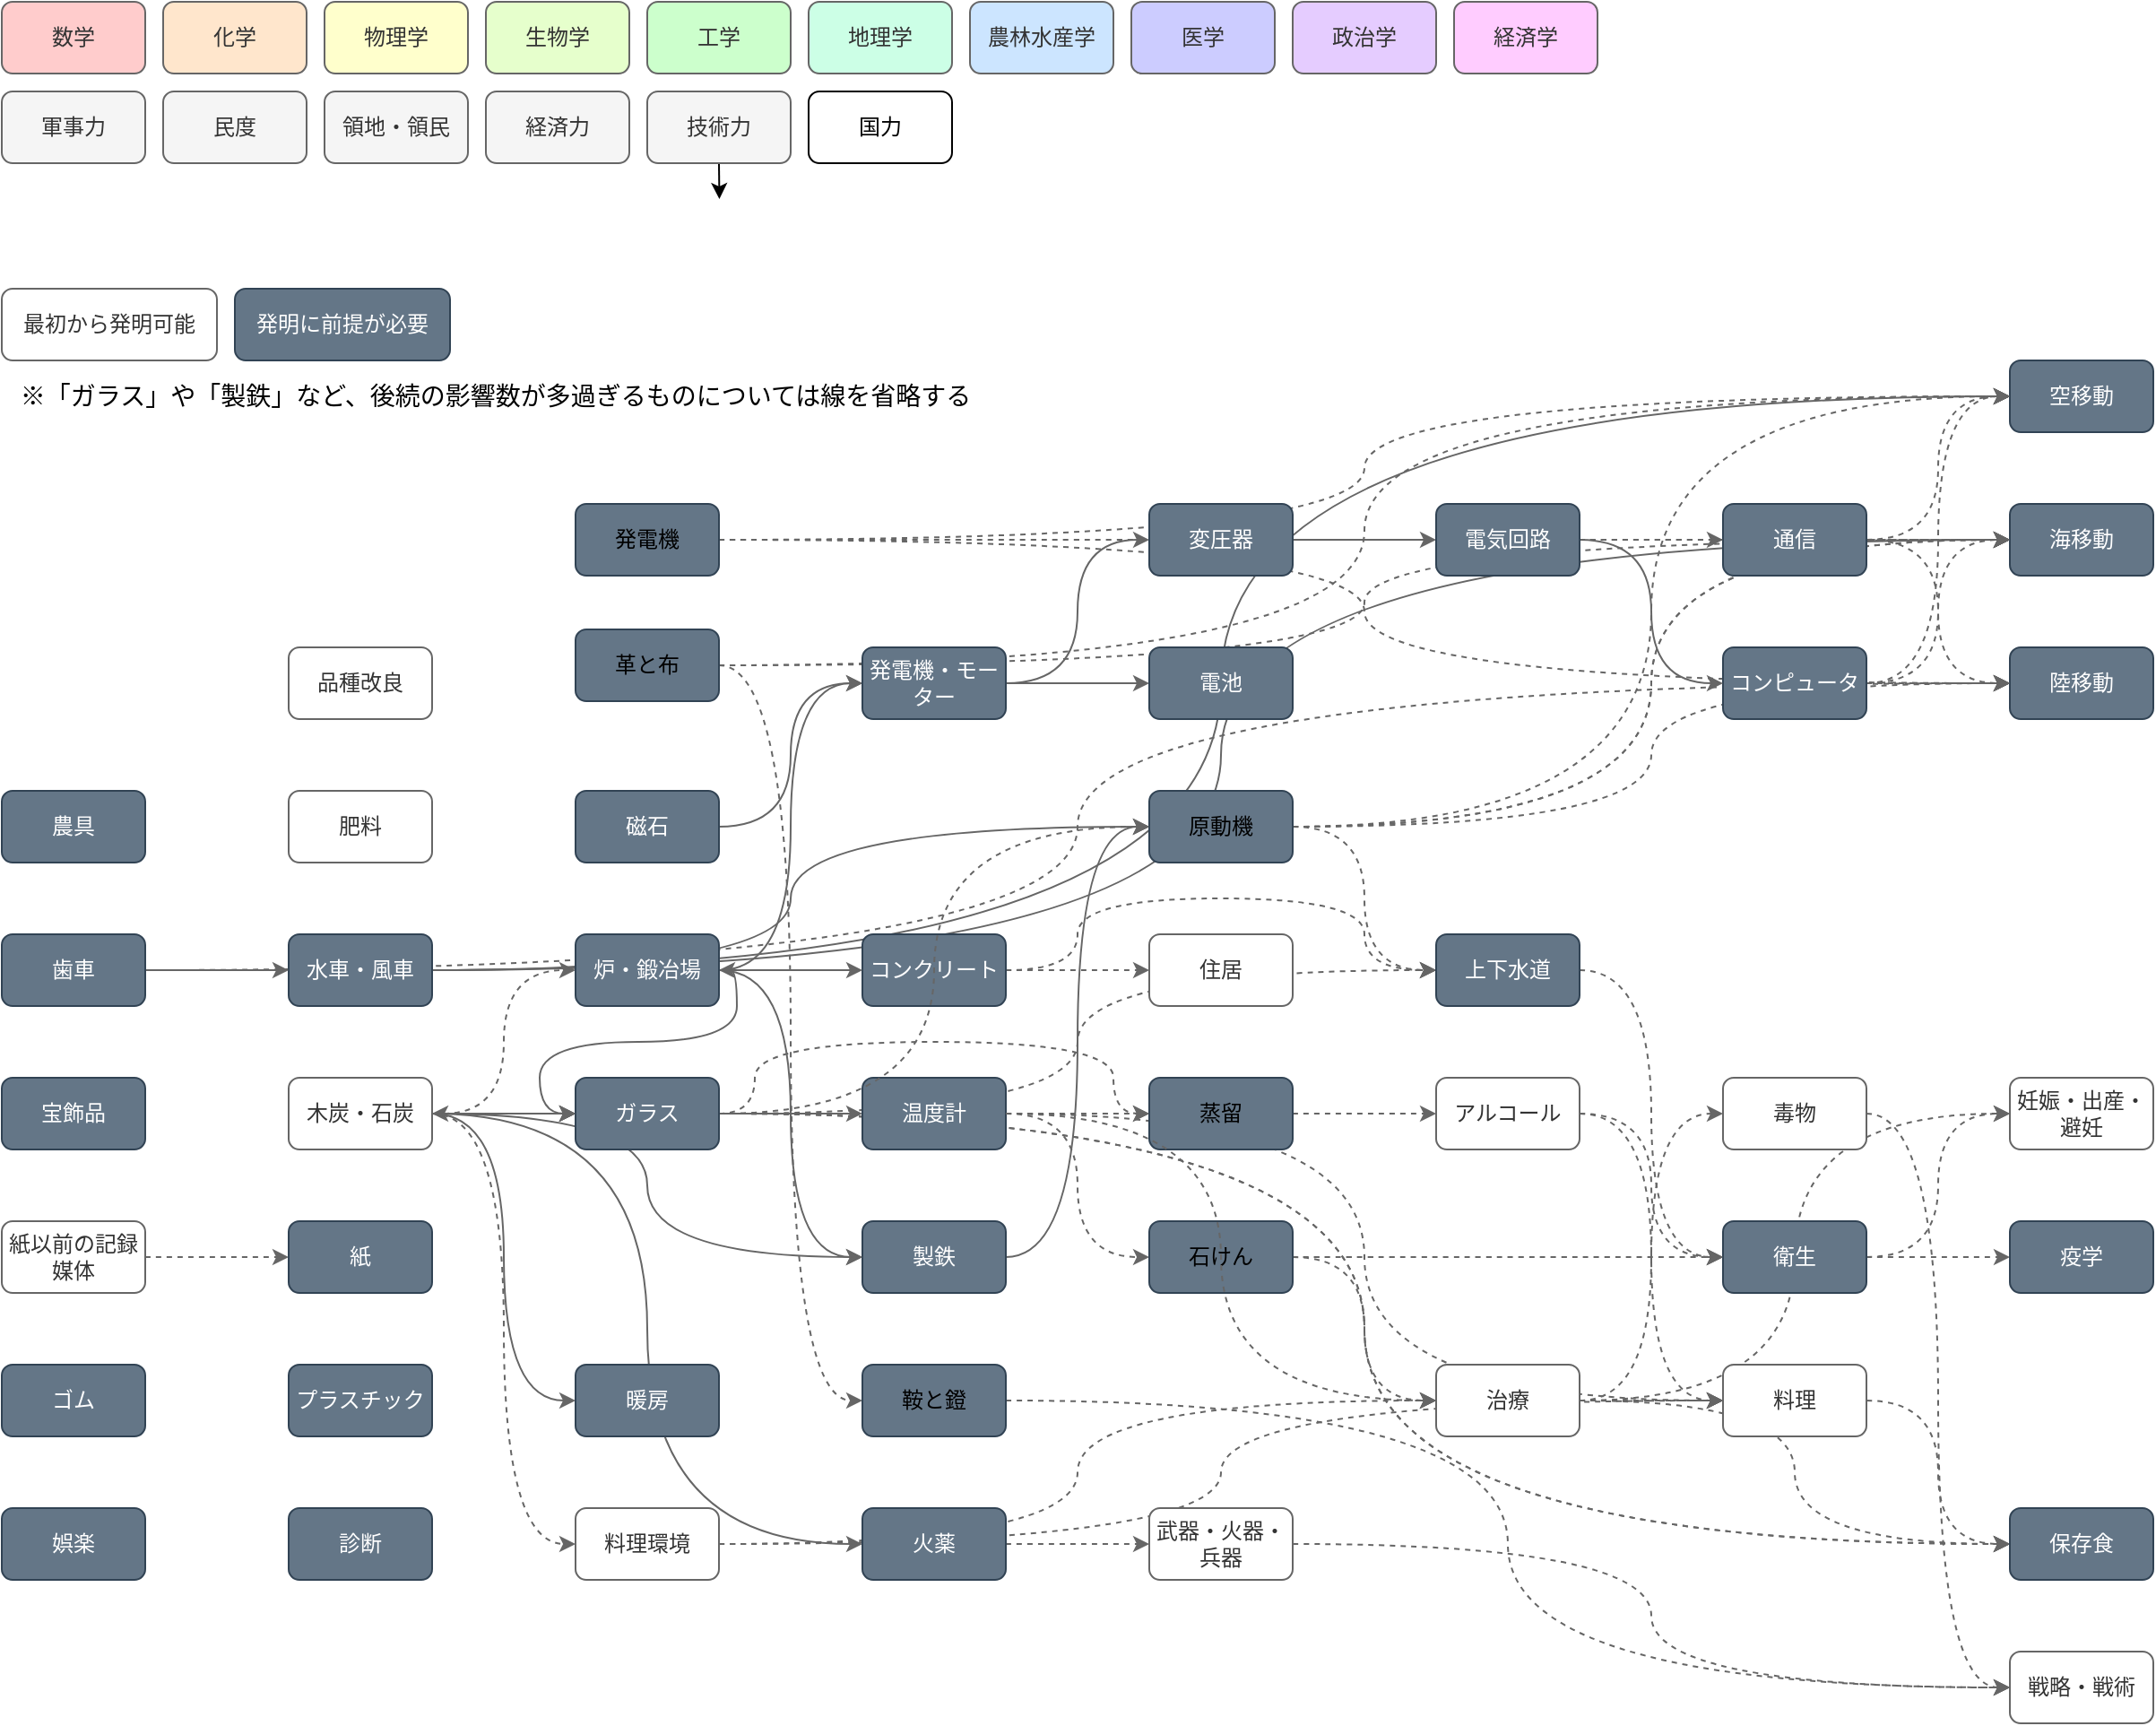 <mxfile version="13.6.5">
    <diagram id="Hml3C1bSp_uLjsfV2yY4" name="発明フロー図">
        <mxGraphModel dx="1768" dy="1219" grid="1" gridSize="10" guides="1" tooltips="1" connect="1" arrows="1" fold="1" page="0" pageScale="1" pageWidth="827" pageHeight="1169" background="#ffffff" math="0" shadow="0">
            <root>
                <mxCell id="HTTCc7BETmfh2jHcDv9F-0"/>
                <mxCell id="HTTCc7BETmfh2jHcDv9F-1" parent="HTTCc7BETmfh2jHcDv9F-0"/>
                <mxCell id="nROYmovbe9bJ1VE86xbU-2" style="edgeStyle=orthogonalEdgeStyle;curved=1;orthogonalLoop=1;jettySize=auto;html=1;entryX=0;entryY=0.5;entryDx=0;entryDy=0;dashed=1;strokeColor=#666666;" parent="HTTCc7BETmfh2jHcDv9F-1" source="orQiS28H_-HDRUKgwxow-0" target="nROYmovbe9bJ1VE86xbU-0" edge="1">
                    <mxGeometry relative="1" as="geometry"/>
                </mxCell>
                <mxCell id="15vgdKJO_0gSsuf9lGo--10" style="edgeStyle=orthogonalEdgeStyle;curved=1;orthogonalLoop=1;jettySize=auto;html=1;entryX=0;entryY=0.5;entryDx=0;entryDy=0;dashed=1;strokeColor=#666666;" parent="HTTCc7BETmfh2jHcDv9F-1" source="IHxV3SC73tPRu1RLsCbI-1" target="-kC5ediKRFF-yKJu43k6-0" edge="1">
                    <mxGeometry relative="1" as="geometry"/>
                </mxCell>
                <mxCell id="jsnWgvFJp7m_y5k1BQA0-3" style="edgeStyle=orthogonalEdgeStyle;curved=1;orthogonalLoop=1;jettySize=auto;html=1;entryX=0;entryY=0.5;entryDx=0;entryDy=0;dashed=1;strokeColor=#666666;" parent="HTTCc7BETmfh2jHcDv9F-1" source="Sn5-mBdgM8zfP3UNiHoN-0" target="Dbr0C-WJxfYOp78xR_JG-0" edge="1">
                    <mxGeometry relative="1" as="geometry"/>
                </mxCell>
                <mxCell id="XReN1oJN_4p1rs_f8T-Q-1" style="edgeStyle=orthogonalEdgeStyle;curved=1;orthogonalLoop=1;jettySize=auto;html=1;entryX=0;entryY=0.5;entryDx=0;entryDy=0;dashed=1;strokeColor=#666666;" parent="HTTCc7BETmfh2jHcDv9F-1" source="orQiS28H_-HDRUKgwxow-0" target="-kC5ediKRFF-yKJu43k6-0" edge="1">
                    <mxGeometry relative="1" as="geometry"/>
                </mxCell>
                <mxCell id="dR6pimykpSB_m4Jos8N7-8" style="edgeStyle=orthogonalEdgeStyle;curved=1;orthogonalLoop=1;jettySize=auto;html=1;entryX=0;entryY=0.5;entryDx=0;entryDy=0;dashed=1;strokeColor=#666666;" parent="HTTCc7BETmfh2jHcDv9F-1" source="dR6pimykpSB_m4Jos8N7-3" target="dR6pimykpSB_m4Jos8N7-0" edge="1">
                    <mxGeometry relative="1" as="geometry"/>
                </mxCell>
                <mxCell id="l7sgxVDM9o03ufIY0ZK5-0" style="edgeStyle=orthogonalEdgeStyle;curved=1;orthogonalLoop=1;jettySize=auto;html=1;entryX=0;entryY=0.5;entryDx=0;entryDy=0;dashed=1;strokeColor=#666666;" parent="HTTCc7BETmfh2jHcDv9F-1" source="5Iz_TNSjgTqwmQJaPwpB-0" target="bYkYj78u_uzgEQN_Zffz-0" edge="1">
                    <mxGeometry relative="1" as="geometry"/>
                </mxCell>
                <mxCell id="bYkYj78u_uzgEQN_Zffz-7" style="edgeStyle=orthogonalEdgeStyle;curved=1;orthogonalLoop=1;jettySize=auto;html=1;entryX=0;entryY=0.5;entryDx=0;entryDy=0;strokeColor=#666666;" parent="HTTCc7BETmfh2jHcDv9F-1" source="hAJBgUKt6QxF4TPebzFo-0" target="bYkYj78u_uzgEQN_Zffz-0" edge="1">
                    <mxGeometry relative="1" as="geometry"/>
                </mxCell>
                <mxCell id="bYkYj78u_uzgEQN_Zffz-6" style="edgeStyle=orthogonalEdgeStyle;curved=1;orthogonalLoop=1;jettySize=auto;html=1;entryX=0;entryY=0.5;entryDx=0;entryDy=0;strokeColor=#666666;" parent="HTTCc7BETmfh2jHcDv9F-1" source="hAJBgUKt6QxF4TPebzFo-0" target="bYkYj78u_uzgEQN_Zffz-1" edge="1">
                    <mxGeometry relative="1" as="geometry"/>
                </mxCell>
                <mxCell id="fruoxsKuYXPDBdhxqdVz-2" style="edgeStyle=orthogonalEdgeStyle;curved=1;orthogonalLoop=1;jettySize=auto;html=1;entryX=0;entryY=0.5;entryDx=0;entryDy=0;dashed=1;strokeColor=#666666;" parent="HTTCc7BETmfh2jHcDv9F-1" source="b9YuUcyHK26dxfavCTkQ-0" target="fruoxsKuYXPDBdhxqdVz-0" edge="1">
                    <mxGeometry relative="1" as="geometry"/>
                </mxCell>
                <mxCell id="llVmmh854Esks2OwhXFj-2" style="edgeStyle=orthogonalEdgeStyle;curved=1;orthogonalLoop=1;jettySize=auto;html=1;entryX=0;entryY=0.5;entryDx=0;entryDy=0;strokeColor=#666666;" parent="HTTCc7BETmfh2jHcDv9F-1" source="hAJBgUKt6QxF4TPebzFo-0" target="5Iz_TNSjgTqwmQJaPwpB-0" edge="1">
                    <mxGeometry relative="1" as="geometry"/>
                </mxCell>
                <mxCell id="xolmBpU9KjeL2AKnAgfE-1" style="edgeStyle=orthogonalEdgeStyle;orthogonalLoop=1;jettySize=auto;html=1;entryX=0;entryY=0.5;entryDx=0;entryDy=0;strokeColor=#666666;fontColor=#242424;fillColor=#f5f5f5;curved=1;" parent="HTTCc7BETmfh2jHcDv9F-1" source="lw9KRS8-v7y3yGMd158O-0" target="xolmBpU9KjeL2AKnAgfE-0" edge="1">
                    <mxGeometry relative="1" as="geometry"/>
                </mxCell>
                <mxCell id="Ap4JBLBqUgPetMG2dPM3-0" style="edgeStyle=orthogonalEdgeStyle;orthogonalLoop=1;jettySize=auto;html=1;entryX=0;entryY=0.5;entryDx=0;entryDy=0;strokeColor=#666666;fontColor=#242424;dashed=1;fillColor=#f5f5f5;curved=1;" parent="HTTCc7BETmfh2jHcDv9F-1" source="Sn5-mBdgM8zfP3UNiHoN-0" target="rmJzFQS66W-gUBMwuP_R-0" edge="1">
                    <mxGeometry relative="1" as="geometry"/>
                </mxCell>
                <mxCell id="j3p5eU2ef71zMQ0-AlCQ-0" style="edgeStyle=orthogonalEdgeStyle;orthogonalLoop=1;jettySize=auto;html=1;entryX=0;entryY=0.5;entryDx=0;entryDy=0;strokeColor=#666666;fontColor=#242424;fillColor=#f5f5f5;curved=1;exitX=1;exitY=0.5;exitDx=0;exitDy=0;" parent="HTTCc7BETmfh2jHcDv9F-1" source="lw9KRS8-v7y3yGMd158O-0" target="aUE0gkNqFB7O7c7i3Uo4-0" edge="1">
                    <mxGeometry relative="1" as="geometry"/>
                </mxCell>
                <mxCell id="XJsbUPrAj7jSnz_J5Ij9-0" style="edgeStyle=orthogonalEdgeStyle;orthogonalLoop=1;jettySize=auto;html=1;entryX=0;entryY=0.5;entryDx=0;entryDy=0;dashed=1;strokeColor=#666666;fontColor=#242424;fillColor=#f5f5f5;curved=1;" parent="HTTCc7BETmfh2jHcDv9F-1" source="Sn5-mBdgM8zfP3UNiHoN-0" target="rmJzFQS66W-gUBMwuP_R-0" edge="1">
                    <mxGeometry relative="1" as="geometry"/>
                </mxCell>
                <mxCell id="VSHb0vkexKgeXN2EWjZw-0" style="edgeStyle=orthogonalEdgeStyle;orthogonalLoop=1;jettySize=auto;html=1;entryX=0;entryY=0.5;entryDx=0;entryDy=0;dashed=1;strokeColor=#666666;fontColor=#242424;fillColor=#f5f5f5;curved=1;" parent="HTTCc7BETmfh2jHcDv9F-1" source="XwRDVTlCvedR3Zm1vumC-0" target="879Xo7zjeXGpvIYnT46Y-1" edge="1">
                    <mxGeometry relative="1" as="geometry"/>
                </mxCell>
                <mxCell id="wsDSR9SNvBHnoTCr_pwT-1" style="edgeStyle=orthogonalEdgeStyle;orthogonalLoop=1;jettySize=auto;html=1;entryX=0;entryY=0.5;entryDx=0;entryDy=0;dashed=1;strokeColor=#666666;fontColor=#242424;fillColor=#f5f5f5;curved=1;" parent="HTTCc7BETmfh2jHcDv9F-1" source="XwRDVTlCvedR3Zm1vumC-0" target="wsDSR9SNvBHnoTCr_pwT-0" edge="1">
                    <mxGeometry relative="1" as="geometry"/>
                </mxCell>
                <mxCell id="-kC5ediKRFF-yKJu43k6-1" style="edgeStyle=orthogonalEdgeStyle;orthogonalLoop=1;jettySize=auto;html=1;entryX=0;entryY=0.5;entryDx=0;entryDy=0;dashed=1;strokeColor=#666666;fontColor=#242424;fillColor=#f5f5f5;curved=1;" parent="HTTCc7BETmfh2jHcDv9F-1" source="XwRDVTlCvedR3Zm1vumC-0" target="-kC5ediKRFF-yKJu43k6-0" edge="1">
                    <mxGeometry relative="1" as="geometry"/>
                </mxCell>
                <mxCell id="rmJzFQS66W-gUBMwuP_R-2" style="edgeStyle=orthogonalEdgeStyle;orthogonalLoop=1;jettySize=auto;html=1;entryX=0;entryY=0.5;entryDx=0;entryDy=0;dashed=1;strokeColor=#666666;fontColor=#242424;fillColor=#f5f5f5;curved=1;" parent="HTTCc7BETmfh2jHcDv9F-1" source="orQiS28H_-HDRUKgwxow-0" target="rmJzFQS66W-gUBMwuP_R-0" edge="1">
                    <mxGeometry relative="1" as="geometry"/>
                </mxCell>
                <mxCell id="NjEWo05EWpm-bKINFmp_-1" style="edgeStyle=orthogonalEdgeStyle;orthogonalLoop=1;jettySize=auto;html=1;entryX=0;entryY=0.5;entryDx=0;entryDy=0;dashed=1;fontColor=#242424;fillColor=#f5f5f5;curved=1;strokeColor=#666666;" parent="HTTCc7BETmfh2jHcDv9F-1" source="879Xo7zjeXGpvIYnT46Y-1" target="NjEWo05EWpm-bKINFmp_-0" edge="1">
                    <mxGeometry relative="1" as="geometry"/>
                </mxCell>
                <mxCell id="879Xo7zjeXGpvIYnT46Y-1" value="蒸留" style="whiteSpace=wrap;html=1;shadow=0;strokeColor=#314354;glass=0;rounded=1;fillColor=#647687;" parent="HTTCc7BETmfh2jHcDv9F-1" vertex="1">
                    <mxGeometry x="-40" y="40" width="80" height="40" as="geometry"/>
                </mxCell>
                <mxCell id="Sn5-mBdgM8zfP3UNiHoN-1" style="edgeStyle=orthogonalEdgeStyle;orthogonalLoop=1;jettySize=auto;html=1;entryX=0;entryY=0.5;entryDx=0;entryDy=0;strokeColor=#666666;fontColor=#242424;fillColor=#f5f5f5;curved=1;" parent="HTTCc7BETmfh2jHcDv9F-1" source="Sn5-mBdgM8zfP3UNiHoN-0" target="XwRDVTlCvedR3Zm1vumC-0" edge="1">
                    <mxGeometry relative="1" as="geometry"/>
                </mxCell>
                <mxCell id="kmi2UZ3Utrd7_uI72IXJ-0" style="edgeStyle=orthogonalEdgeStyle;orthogonalLoop=1;jettySize=auto;html=1;entryX=0;entryY=0.5;entryDx=0;entryDy=0;strokeColor=#666666;fontColor=#242424;exitX=1;exitY=0.5;exitDx=0;exitDy=0;dashed=1;fillColor=#f5f5f5;curved=1;" parent="HTTCc7BETmfh2jHcDv9F-1" source="Sn5-mBdgM8zfP3UNiHoN-0" target="879Xo7zjeXGpvIYnT46Y-1" edge="1">
                    <mxGeometry relative="1" as="geometry">
                        <Array as="points">
                            <mxPoint x="-260" y="60"/>
                            <mxPoint x="-260" y="20"/>
                            <mxPoint x="-60" y="20"/>
                            <mxPoint x="-60" y="60"/>
                        </Array>
                    </mxGeometry>
                </mxCell>
                <mxCell id="_3wUcc4vJyXXqYRv7iyH-13" value="化学" style="whiteSpace=wrap;html=1;shadow=0;strokeColor=#666666;glass=0;fontColor=#333333;fillColor=#FFE6CC;rounded=1;" parent="HTTCc7BETmfh2jHcDv9F-1" vertex="1">
                    <mxGeometry x="-590" y="-560" width="80" height="40" as="geometry"/>
                </mxCell>
                <mxCell id="_3wUcc4vJyXXqYRv7iyH-14" value="物理学" style="whiteSpace=wrap;html=1;shadow=0;strokeColor=#666666;glass=0;fontColor=#333333;fillColor=#FFFFCC;rounded=1;" parent="HTTCc7BETmfh2jHcDv9F-1" vertex="1">
                    <mxGeometry x="-500" y="-560" width="80" height="40" as="geometry"/>
                </mxCell>
                <mxCell id="_3wUcc4vJyXXqYRv7iyH-15" value="生物学" style="whiteSpace=wrap;html=1;shadow=0;strokeColor=#666666;glass=0;fontColor=#333333;fillColor=#E6FFCC;rounded=1;" parent="HTTCc7BETmfh2jHcDv9F-1" vertex="1">
                    <mxGeometry x="-410" y="-560" width="80" height="40" as="geometry"/>
                </mxCell>
                <mxCell id="_3wUcc4vJyXXqYRv7iyH-16" value="工学" style="whiteSpace=wrap;html=1;shadow=0;strokeColor=#666666;glass=0;fontColor=#333333;fillColor=#CCFFCC;rounded=1;" parent="HTTCc7BETmfh2jHcDv9F-1" vertex="1">
                    <mxGeometry x="-320" y="-560" width="80" height="40" as="geometry"/>
                </mxCell>
                <mxCell id="_3wUcc4vJyXXqYRv7iyH-17" value="数学" style="whiteSpace=wrap;html=1;shadow=0;strokeColor=#666666;glass=0;fontColor=#333333;fillColor=#FFCCCC;rounded=1;" parent="HTTCc7BETmfh2jHcDv9F-1" vertex="1">
                    <mxGeometry x="-680" y="-560" width="80" height="40" as="geometry"/>
                </mxCell>
                <mxCell id="_3wUcc4vJyXXqYRv7iyH-18" value="地理学" style="whiteSpace=wrap;html=1;shadow=0;strokeColor=#666666;glass=0;fontColor=#333333;fillColor=#CCFFE6;rounded=1;" parent="HTTCc7BETmfh2jHcDv9F-1" vertex="1">
                    <mxGeometry x="-230" y="-560" width="80" height="40" as="geometry"/>
                </mxCell>
                <mxCell id="_3wUcc4vJyXXqYRv7iyH-19" value="軍事力" style="whiteSpace=wrap;html=1;shadow=0;strokeColor=#666666;glass=0;fontColor=#333333;fillColor=#f5f5f5;rounded=1;" parent="HTTCc7BETmfh2jHcDv9F-1" vertex="1">
                    <mxGeometry x="-680" y="-510" width="80" height="40" as="geometry"/>
                </mxCell>
                <mxCell id="_3wUcc4vJyXXqYRv7iyH-20" value="政治学" style="whiteSpace=wrap;html=1;shadow=0;strokeColor=#666666;glass=0;fontColor=#333333;fillColor=#E5CCFF;rounded=1;" parent="HTTCc7BETmfh2jHcDv9F-1" vertex="1">
                    <mxGeometry x="40" y="-560" width="80" height="40" as="geometry"/>
                </mxCell>
                <mxCell id="_3wUcc4vJyXXqYRv7iyH-21" value="経済学" style="whiteSpace=wrap;html=1;shadow=0;strokeColor=#666666;glass=0;fontColor=#333333;fillColor=#FFCCFF;rounded=1;" parent="HTTCc7BETmfh2jHcDv9F-1" vertex="1">
                    <mxGeometry x="130" y="-560" width="80" height="40" as="geometry"/>
                </mxCell>
                <mxCell id="_3wUcc4vJyXXqYRv7iyH-22" value="民度" style="whiteSpace=wrap;html=1;shadow=0;strokeColor=#666666;glass=0;fontColor=#333333;fillColor=#f5f5f5;rounded=1;" parent="HTTCc7BETmfh2jHcDv9F-1" vertex="1">
                    <mxGeometry x="-590" y="-510" width="80" height="40" as="geometry"/>
                </mxCell>
                <mxCell id="_3wUcc4vJyXXqYRv7iyH-23" value="農林水産学" style="whiteSpace=wrap;html=1;shadow=0;strokeColor=#666666;glass=0;fontColor=#333333;fillColor=#CCE5FF;rounded=1;" parent="HTTCc7BETmfh2jHcDv9F-1" vertex="1">
                    <mxGeometry x="-140" y="-560" width="80" height="40" as="geometry"/>
                </mxCell>
                <mxCell id="_3wUcc4vJyXXqYRv7iyH-24" value="医学" style="whiteSpace=wrap;html=1;shadow=0;strokeColor=#666666;glass=0;fontColor=#333333;fillColor=#CCCCFF;rounded=1;" parent="HTTCc7BETmfh2jHcDv9F-1" vertex="1">
                    <mxGeometry x="-50" y="-560" width="80" height="40" as="geometry"/>
                </mxCell>
                <mxCell id="15vgdKJO_0gSsuf9lGo--1" style="edgeStyle=orthogonalEdgeStyle;curved=1;orthogonalLoop=1;jettySize=auto;html=1;entryX=0;entryY=0.5;entryDx=0;entryDy=0;dashed=1;strokeColor=#666666;" parent="HTTCc7BETmfh2jHcDv9F-1" source="NjEWo05EWpm-bKINFmp_-0" target="rf0gForys7RXzxiNtbmf-0" edge="1">
                    <mxGeometry relative="1" as="geometry"/>
                </mxCell>
                <mxCell id="15vgdKJO_0gSsuf9lGo--3" style="edgeStyle=orthogonalEdgeStyle;curved=1;orthogonalLoop=1;jettySize=auto;html=1;entryX=0;entryY=0.5;entryDx=0;entryDy=0;dashed=1;strokeColor=#666666;" parent="HTTCc7BETmfh2jHcDv9F-1" source="NjEWo05EWpm-bKINFmp_-0" target="-kC5ediKRFF-yKJu43k6-0" edge="1">
                    <mxGeometry relative="1" as="geometry"/>
                </mxCell>
                <mxCell id="NjEWo05EWpm-bKINFmp_-0" value="アルコール" style="whiteSpace=wrap;html=1;shadow=0;strokeColor=#666666;glass=0;fontColor=#333333;rounded=1;fillColor=#FFFFFF;" parent="HTTCc7BETmfh2jHcDv9F-1" vertex="1">
                    <mxGeometry x="120" y="40" width="80" height="40" as="geometry"/>
                </mxCell>
                <mxCell id="rf0gForys7RXzxiNtbmf-1" style="edgeStyle=orthogonalEdgeStyle;orthogonalLoop=1;jettySize=auto;html=1;entryX=0;entryY=0.5;entryDx=0;entryDy=0;dashed=1;strokeColor=#666666;fontColor=#242424;fillColor=#f5f5f5;curved=1;" parent="HTTCc7BETmfh2jHcDv9F-1" source="wsDSR9SNvBHnoTCr_pwT-0" target="rf0gForys7RXzxiNtbmf-0" edge="1">
                    <mxGeometry relative="1" as="geometry"/>
                </mxCell>
                <mxCell id="15vgdKJO_0gSsuf9lGo--0" style="edgeStyle=orthogonalEdgeStyle;curved=1;orthogonalLoop=1;jettySize=auto;html=1;entryX=0;entryY=0.5;entryDx=0;entryDy=0;dashed=1;strokeColor=#666666;" parent="HTTCc7BETmfh2jHcDv9F-1" source="wsDSR9SNvBHnoTCr_pwT-0" target="orQiS28H_-HDRUKgwxow-0" edge="1">
                    <mxGeometry relative="1" as="geometry"/>
                </mxCell>
                <mxCell id="wsDSR9SNvBHnoTCr_pwT-0" value="石けん" style="whiteSpace=wrap;html=1;shadow=0;strokeColor=#314354;glass=0;rounded=1;fillColor=#647687;" parent="HTTCc7BETmfh2jHcDv9F-1" vertex="1">
                    <mxGeometry x="-40" y="120" width="80" height="40" as="geometry"/>
                </mxCell>
                <mxCell id="15vgdKJO_0gSsuf9lGo--4" style="edgeStyle=orthogonalEdgeStyle;curved=1;orthogonalLoop=1;jettySize=auto;html=1;entryX=0;entryY=0.5;entryDx=0;entryDy=0;dashed=1;strokeColor=#666666;" parent="HTTCc7BETmfh2jHcDv9F-1" source="-kC5ediKRFF-yKJu43k6-0" target="rmJzFQS66W-gUBMwuP_R-0" edge="1">
                    <mxGeometry relative="1" as="geometry"/>
                </mxCell>
                <mxCell id="-kC5ediKRFF-yKJu43k6-0" value="料理" style="whiteSpace=wrap;html=1;shadow=0;strokeColor=#666666;glass=0;fontColor=#333333;rounded=1;fillColor=#FFFFFF;" parent="HTTCc7BETmfh2jHcDv9F-1" vertex="1">
                    <mxGeometry x="280" y="200" width="80" height="40" as="geometry"/>
                </mxCell>
                <mxCell id="rmJzFQS66W-gUBMwuP_R-0" value="保存食" style="whiteSpace=wrap;html=1;shadow=0;strokeColor=#314354;glass=0;fontColor=#ffffff;rounded=1;fillColor=#647687;" parent="HTTCc7BETmfh2jHcDv9F-1" vertex="1">
                    <mxGeometry x="440" y="280" width="80" height="40" as="geometry"/>
                </mxCell>
                <mxCell id="fNW1mB0vqgWYvVGBjmVC-1" style="edgeStyle=orthogonalEdgeStyle;curved=1;orthogonalLoop=1;jettySize=auto;html=1;entryX=0;entryY=0.5;entryDx=0;entryDy=0;dashed=1;strokeColor=#666666;" parent="HTTCc7BETmfh2jHcDv9F-1" source="rf0gForys7RXzxiNtbmf-0" target="fNW1mB0vqgWYvVGBjmVC-0" edge="1">
                    <mxGeometry relative="1" as="geometry"/>
                </mxCell>
                <mxCell id="nROYmovbe9bJ1VE86xbU-1" style="edgeStyle=orthogonalEdgeStyle;curved=1;orthogonalLoop=1;jettySize=auto;html=1;entryX=0;entryY=0.5;entryDx=0;entryDy=0;dashed=1;strokeColor=#666666;" parent="HTTCc7BETmfh2jHcDv9F-1" source="rf0gForys7RXzxiNtbmf-0" target="nROYmovbe9bJ1VE86xbU-0" edge="1">
                    <mxGeometry relative="1" as="geometry"/>
                </mxCell>
                <mxCell id="rf0gForys7RXzxiNtbmf-0" value="衛生" style="whiteSpace=wrap;html=1;shadow=0;strokeColor=#314354;glass=0;fontColor=#ffffff;rounded=1;fillColor=#647687;" parent="HTTCc7BETmfh2jHcDv9F-1" vertex="1">
                    <mxGeometry x="280" y="120" width="80" height="40" as="geometry"/>
                </mxCell>
                <mxCell id="I6vt4FmRrN_WWvv1z9_a-1" style="edgeStyle=orthogonalEdgeStyle;orthogonalLoop=1;jettySize=auto;html=1;entryX=0;entryY=0.5;entryDx=0;entryDy=0;dashed=1;strokeColor=#666666;fontColor=#242424;fillColor=#f5f5f5;curved=1;" parent="HTTCc7BETmfh2jHcDv9F-1" source="aUE0gkNqFB7O7c7i3Uo4-0" target="I6vt4FmRrN_WWvv1z9_a-0" edge="1">
                    <mxGeometry relative="1" as="geometry"/>
                </mxCell>
                <mxCell id="egx3MsV3ABIWp8DCgl1h-0" value="肥料" style="whiteSpace=wrap;html=1;shadow=0;strokeColor=#666666;glass=0;fontColor=#333333;gradientDirection=east;rounded=1;fillColor=#FFFFFF;" parent="HTTCc7BETmfh2jHcDv9F-1" vertex="1">
                    <mxGeometry x="-520" y="-120" width="80" height="40" as="geometry"/>
                </mxCell>
                <mxCell id="dR6pimykpSB_m4Jos8N7-2" style="edgeStyle=orthogonalEdgeStyle;curved=1;orthogonalLoop=1;jettySize=auto;html=1;entryX=0;entryY=0.5;entryDx=0;entryDy=0;dashed=1;strokeColor=#666666;" parent="HTTCc7BETmfh2jHcDv9F-1" source="I6vt4FmRrN_WWvv1z9_a-0" target="dR6pimykpSB_m4Jos8N7-0" edge="1">
                    <mxGeometry relative="1" as="geometry"/>
                </mxCell>
                <mxCell id="I6vt4FmRrN_WWvv1z9_a-0" value="武器・火器・兵器" style="whiteSpace=wrap;html=1;shadow=0;strokeColor=#666666;glass=0;fontColor=#333333;gradientDirection=east;rounded=1;fillColor=#FFFFFF;" parent="HTTCc7BETmfh2jHcDv9F-1" vertex="1">
                    <mxGeometry x="-40" y="280" width="80" height="40" as="geometry"/>
                </mxCell>
                <mxCell id="gBRz2u1BvC-VdU7EH6nq-0" style="edgeStyle=orthogonalEdgeStyle;orthogonalLoop=1;jettySize=auto;html=1;entryX=0;entryY=0.5;entryDx=0;entryDy=0;strokeColor=#666666;fontColor=#242424;fillColor=#f5f5f5;curved=1;" parent="HTTCc7BETmfh2jHcDv9F-1" source="lw9KRS8-v7y3yGMd158O-0" target="Sn5-mBdgM8zfP3UNiHoN-0" edge="1">
                    <mxGeometry relative="1" as="geometry"/>
                </mxCell>
                <mxCell id="lhSFcBFZjF5iDJUtTFF3-0" style="edgeStyle=orthogonalEdgeStyle;orthogonalLoop=1;jettySize=auto;html=1;entryX=0;entryY=0.5;entryDx=0;entryDy=0;strokeColor=#666666;fontColor=#242424;dashed=1;fillColor=#f5f5f5;curved=1;startArrow=classic;startFill=1;" parent="HTTCc7BETmfh2jHcDv9F-1" source="lw9KRS8-v7y3yGMd158O-0" target="XOB_Azzf9ECYlFCiNjfn-0" edge="1">
                    <mxGeometry relative="1" as="geometry"/>
                </mxCell>
                <mxCell id="JC4YpbuUYEj5rmakHz76-1" style="edgeStyle=orthogonalEdgeStyle;orthogonalLoop=1;jettySize=auto;html=1;entryX=0;entryY=0.5;entryDx=0;entryDy=0;curved=1;strokeColor=#666666;" parent="HTTCc7BETmfh2jHcDv9F-1" source="lw9KRS8-v7y3yGMd158O-0" target="JC4YpbuUYEj5rmakHz76-0" edge="1">
                    <mxGeometry relative="1" as="geometry"/>
                </mxCell>
                <mxCell id="IHxV3SC73tPRu1RLsCbI-2" style="edgeStyle=orthogonalEdgeStyle;curved=1;orthogonalLoop=1;jettySize=auto;html=1;entryX=0;entryY=0.5;entryDx=0;entryDy=0;strokeColor=#666666;dashed=1;" parent="HTTCc7BETmfh2jHcDv9F-1" source="lw9KRS8-v7y3yGMd158O-0" target="IHxV3SC73tPRu1RLsCbI-1" edge="1">
                    <mxGeometry relative="1" as="geometry"/>
                </mxCell>
                <mxCell id="lw9KRS8-v7y3yGMd158O-0" value="木炭・石炭" style="whiteSpace=wrap;html=1;shadow=0;strokeColor=#666666;glass=0;fontColor=#333333;gradientDirection=east;rounded=1;fillColor=#FFFFFF;" parent="HTTCc7BETmfh2jHcDv9F-1" vertex="1">
                    <mxGeometry x="-520" y="40" width="80" height="40" as="geometry"/>
                </mxCell>
                <mxCell id="llVmmh854Esks2OwhXFj-1" style="edgeStyle=orthogonalEdgeStyle;orthogonalLoop=1;jettySize=auto;html=1;entryX=0;entryY=0.5;entryDx=0;entryDy=0;curved=1;strokeColor=#666666;" parent="HTTCc7BETmfh2jHcDv9F-1" source="xolmBpU9KjeL2AKnAgfE-0" target="5Iz_TNSjgTqwmQJaPwpB-0" edge="1">
                    <mxGeometry relative="1" as="geometry"/>
                </mxCell>
                <mxCell id="xolmBpU9KjeL2AKnAgfE-0" value="製鉄" style="whiteSpace=wrap;html=1;shadow=0;strokeColor=#314354;glass=0;fontColor=#ffffff;gradientDirection=east;rounded=1;fillColor=#647687;" parent="HTTCc7BETmfh2jHcDv9F-1" vertex="1">
                    <mxGeometry x="-200" y="120" width="80" height="40" as="geometry"/>
                </mxCell>
                <mxCell id="I9lxqiOMOkmnAsTsOOeb-2" style="edgeStyle=orthogonalEdgeStyle;orthogonalLoop=1;jettySize=auto;html=1;entryX=0;entryY=0.5;entryDx=0;entryDy=0;strokeColor=#666666;fontColor=#242424;dashed=1;fillColor=#f5f5f5;curved=1;" parent="HTTCc7BETmfh2jHcDv9F-1" source="I9lxqiOMOkmnAsTsOOeb-0" target="I9lxqiOMOkmnAsTsOOeb-1" edge="1">
                    <mxGeometry relative="1" as="geometry"/>
                </mxCell>
                <mxCell id="I9lxqiOMOkmnAsTsOOeb-0" value="紙以前の記録媒体" style="whiteSpace=wrap;html=1;shadow=0;strokeColor=#666666;glass=0;fontColor=#333333;gradientDirection=east;rounded=1;fillColor=#FFFFFF;" parent="HTTCc7BETmfh2jHcDv9F-1" vertex="1">
                    <mxGeometry x="-680" y="120" width="80" height="40" as="geometry"/>
                </mxCell>
                <mxCell id="I9lxqiOMOkmnAsTsOOeb-1" value="紙" style="whiteSpace=wrap;html=1;shadow=0;strokeColor=#314354;glass=0;gradientDirection=east;rounded=1;fillColor=#647687;fontColor=#FFFFFF;" parent="HTTCc7BETmfh2jHcDv9F-1" vertex="1">
                    <mxGeometry x="-520" y="120" width="80" height="40" as="geometry"/>
                </mxCell>
                <mxCell id="XwRDVTlCvedR3Zm1vumC-0" value="温度計" style="whiteSpace=wrap;html=1;shadow=0;strokeColor=#314354;glass=0;fontColor=#ffffff;rounded=1;fillColor=#647687;" parent="HTTCc7BETmfh2jHcDv9F-1" vertex="1">
                    <mxGeometry x="-200" y="40" width="80" height="40" as="geometry"/>
                </mxCell>
                <mxCell id="6jde4qi--G-SuA9uiQnA-0" value="プラスチック" style="whiteSpace=wrap;html=1;shadow=0;strokeColor=#314354;glass=0;gradientDirection=east;rounded=1;fillColor=#647687;fontColor=#FFFFFF;" parent="HTTCc7BETmfh2jHcDv9F-1" vertex="1">
                    <mxGeometry x="-520" y="200" width="80" height="40" as="geometry"/>
                </mxCell>
                <mxCell id="3ZYC5zpfR9Kvv13T7q-n-3" style="edgeStyle=orthogonalEdgeStyle;orthogonalLoop=1;jettySize=auto;html=1;strokeColor=#666666;fontColor=#242424;dashed=1;fillColor=#f5f5f5;curved=1;" parent="HTTCc7BETmfh2jHcDv9F-1" source="6jde4qi--G-SuA9uiQnA-1" target="3ZYC5zpfR9Kvv13T7q-n-2" edge="1">
                    <mxGeometry relative="1" as="geometry"/>
                </mxCell>
                <mxCell id="jsnWgvFJp7m_y5k1BQA0-2" style="edgeStyle=orthogonalEdgeStyle;curved=1;orthogonalLoop=1;jettySize=auto;html=1;entryX=0;entryY=0.5;entryDx=0;entryDy=0;dashed=1;strokeColor=#666666;exitX=1;exitY=0.5;exitDx=0;exitDy=0;" parent="HTTCc7BETmfh2jHcDv9F-1" source="6jde4qi--G-SuA9uiQnA-1" target="Dbr0C-WJxfYOp78xR_JG-0" edge="1">
                    <mxGeometry relative="1" as="geometry">
                        <Array as="points">
                            <mxPoint x="-80" y="-20"/>
                            <mxPoint x="-80" y="-60"/>
                            <mxPoint x="80" y="-60"/>
                            <mxPoint x="80" y="-20"/>
                        </Array>
                    </mxGeometry>
                </mxCell>
                <mxCell id="6jde4qi--G-SuA9uiQnA-1" value="コンクリート" style="whiteSpace=wrap;html=1;shadow=0;strokeColor=#314354;glass=0;fontColor=#ffffff;gradientDirection=east;rounded=1;fillColor=#647687;" parent="HTTCc7BETmfh2jHcDv9F-1" vertex="1">
                    <mxGeometry x="-200" y="-40" width="80" height="40" as="geometry"/>
                </mxCell>
                <mxCell id="XOB_Azzf9ECYlFCiNjfn-1" style="edgeStyle=orthogonalEdgeStyle;orthogonalLoop=1;jettySize=auto;html=1;entryX=0;entryY=0.5;entryDx=0;entryDy=0;strokeColor=#666666;fontColor=#242424;fillColor=#f5f5f5;curved=1;" parent="HTTCc7BETmfh2jHcDv9F-1" source="XOB_Azzf9ECYlFCiNjfn-0" target="6jde4qi--G-SuA9uiQnA-1" edge="1">
                    <mxGeometry relative="1" as="geometry"/>
                </mxCell>
                <mxCell id="bUB5znuZweUOaqQhbGdk-0" style="edgeStyle=orthogonalEdgeStyle;orthogonalLoop=1;jettySize=auto;html=1;entryX=0;entryY=0.5;entryDx=0;entryDy=0;strokeColor=#666666;fontColor=#242424;fillColor=#f5f5f5;curved=1;" parent="HTTCc7BETmfh2jHcDv9F-1" source="XOB_Azzf9ECYlFCiNjfn-0" target="xolmBpU9KjeL2AKnAgfE-0" edge="1">
                    <mxGeometry relative="1" as="geometry"/>
                </mxCell>
                <mxCell id="I0iv-IHDvsy2OHSowOFH-0" style="edgeStyle=orthogonalEdgeStyle;curved=1;orthogonalLoop=1;jettySize=auto;html=1;entryX=0;entryY=0.5;entryDx=0;entryDy=0;strokeColor=#666666;" parent="HTTCc7BETmfh2jHcDv9F-1" source="XOB_Azzf9ECYlFCiNjfn-0" target="zk6BvxhDfVWAGiS1f2kL-1" edge="1">
                    <mxGeometry relative="1" as="geometry"/>
                </mxCell>
                <mxCell id="6" style="edgeStyle=orthogonalEdgeStyle;orthogonalLoop=1;jettySize=auto;html=1;entryX=0;entryY=0.5;entryDx=0;entryDy=0;startArrow=classic;startFill=1;fontSize=14;fontColor=#000000;curved=1;strokeColor=#666666;" edge="1" parent="HTTCc7BETmfh2jHcDv9F-1" source="XOB_Azzf9ECYlFCiNjfn-0" target="Sn5-mBdgM8zfP3UNiHoN-0">
                    <mxGeometry relative="1" as="geometry">
                        <Array as="points">
                            <mxPoint x="-270" y="-20"/>
                            <mxPoint x="-270" y="20"/>
                            <mxPoint x="-380" y="20"/>
                            <mxPoint x="-380" y="60"/>
                        </Array>
                    </mxGeometry>
                </mxCell>
                <mxCell id="XOB_Azzf9ECYlFCiNjfn-0" value="&lt;span&gt;炉・鍛冶場&lt;/span&gt;" style="whiteSpace=wrap;html=1;shadow=0;strokeColor=#314354;glass=0;gradientDirection=east;rounded=1;fillColor=#647687;fontColor=#FFFFFF;" parent="HTTCc7BETmfh2jHcDv9F-1" vertex="1">
                    <mxGeometry x="-360" y="-40" width="80" height="40" as="geometry"/>
                </mxCell>
                <mxCell id="3ZYC5zpfR9Kvv13T7q-n-2" value="住居" style="whiteSpace=wrap;html=1;shadow=0;strokeColor=#666666;glass=0;fontColor=#333333;gradientDirection=east;rounded=1;fillColor=#FFFFFF;" parent="HTTCc7BETmfh2jHcDv9F-1" vertex="1">
                    <mxGeometry x="-40" y="-40" width="80" height="40" as="geometry"/>
                </mxCell>
                <mxCell id="hAJBgUKt6QxF4TPebzFo-0" value="水車・風車" style="whiteSpace=wrap;html=1;shadow=0;strokeColor=#314354;glass=0;fontColor=#ffffff;gradientDirection=east;rounded=1;fillColor=#647687;" parent="HTTCc7BETmfh2jHcDv9F-1" vertex="1">
                    <mxGeometry x="-520" y="-40" width="80" height="40" as="geometry"/>
                </mxCell>
                <mxCell id="b9YuUcyHK26dxfavCTkQ-2" style="edgeStyle=orthogonalEdgeStyle;orthogonalLoop=1;jettySize=auto;html=1;strokeColor=#666666;fontColor=#242424;fillColor=#f5f5f5;curved=1;entryX=0;entryY=0.5;entryDx=0;entryDy=0;" parent="HTTCc7BETmfh2jHcDv9F-1" source="b9YuUcyHK26dxfavCTkQ-0" target="hAJBgUKt6QxF4TPebzFo-0" edge="1">
                    <mxGeometry relative="1" as="geometry">
                        <mxPoint x="-520" y="-20" as="targetPoint"/>
                    </mxGeometry>
                </mxCell>
                <mxCell id="b9YuUcyHK26dxfavCTkQ-0" value="歯車" style="whiteSpace=wrap;html=1;shadow=0;strokeColor=#314354;glass=0;gradientDirection=east;rounded=1;fillColor=#647687;fontColor=#FFFFFF;" parent="HTTCc7BETmfh2jHcDv9F-1" vertex="1">
                    <mxGeometry x="-680" y="-40" width="80" height="40" as="geometry"/>
                </mxCell>
                <mxCell id="GXMsyrIZlcMDs5D8xa4e-0" value="&lt;span style=&quot;&quot;&gt;農具&lt;/span&gt;" style="whiteSpace=wrap;html=1;shadow=0;strokeColor=#314354;glass=0;gradientDirection=east;rounded=1;fillColor=#647687;fontColor=#FFFFFF;" parent="HTTCc7BETmfh2jHcDv9F-1" vertex="1">
                    <mxGeometry x="-680" y="-120" width="80" height="40" as="geometry"/>
                </mxCell>
                <mxCell id="jsnWgvFJp7m_y5k1BQA0-5" style="edgeStyle=orthogonalEdgeStyle;curved=1;orthogonalLoop=1;jettySize=auto;html=1;entryX=0;entryY=0.5;entryDx=0;entryDy=0;dashed=1;strokeColor=#666666;" parent="HTTCc7BETmfh2jHcDv9F-1" source="Dbr0C-WJxfYOp78xR_JG-0" target="rf0gForys7RXzxiNtbmf-0" edge="1">
                    <mxGeometry relative="1" as="geometry"/>
                </mxCell>
                <mxCell id="nZ_iVtfcXBy_AjzPYWAE-1" style="edgeStyle=orthogonalEdgeStyle;curved=1;orthogonalLoop=1;jettySize=auto;html=1;entryX=0;entryY=0.5;entryDx=0;entryDy=0;dashed=1;strokeColor=#666666;" parent="HTTCc7BETmfh2jHcDv9F-1" source="hJgsLD7vB5YC5HTqWuy2-2" target="fruoxsKuYXPDBdhxqdVz-0" edge="1">
                    <mxGeometry relative="1" as="geometry"/>
                </mxCell>
                <mxCell id="bYkYj78u_uzgEQN_Zffz-4" style="edgeStyle=orthogonalEdgeStyle;curved=1;orthogonalLoop=1;jettySize=auto;html=1;entryX=0;entryY=0.5;entryDx=0;entryDy=0;dashed=1;strokeColor=#666666;" parent="HTTCc7BETmfh2jHcDv9F-1" source="hJgsLD7vB5YC5HTqWuy2-2" target="bYkYj78u_uzgEQN_Zffz-0" edge="1">
                    <mxGeometry relative="1" as="geometry"/>
                </mxCell>
                <mxCell id="bYkYj78u_uzgEQN_Zffz-5" style="edgeStyle=orthogonalEdgeStyle;curved=1;orthogonalLoop=1;jettySize=auto;html=1;entryX=0;entryY=0.5;entryDx=0;entryDy=0;dashed=1;strokeColor=#666666;" parent="HTTCc7BETmfh2jHcDv9F-1" source="hJgsLD7vB5YC5HTqWuy2-2" target="bYkYj78u_uzgEQN_Zffz-1" edge="1">
                    <mxGeometry relative="1" as="geometry"/>
                </mxCell>
                <mxCell id="hJgsLD7vB5YC5HTqWuy2-2" value="&lt;span style=&quot;&quot;&gt;発電機&lt;/span&gt;" style="whiteSpace=wrap;html=1;shadow=0;strokeColor=#314354;glass=0;gradientDirection=east;rounded=1;fillColor=#647687;" parent="HTTCc7BETmfh2jHcDv9F-1" vertex="1">
                    <mxGeometry x="-360" y="-280" width="80" height="40" as="geometry"/>
                </mxCell>
                <mxCell id="bYkYj78u_uzgEQN_Zffz-10" style="edgeStyle=orthogonalEdgeStyle;curved=1;orthogonalLoop=1;jettySize=auto;html=1;entryX=0;entryY=0.5;entryDx=0;entryDy=0;dashed=1;strokeColor=#666666;" parent="HTTCc7BETmfh2jHcDv9F-1" source="hJgsLD7vB5YC5HTqWuy2-5" target="bYkYj78u_uzgEQN_Zffz-1" edge="1">
                    <mxGeometry relative="1" as="geometry"/>
                </mxCell>
                <mxCell id="l7sgxVDM9o03ufIY0ZK5-1" style="edgeStyle=orthogonalEdgeStyle;curved=1;orthogonalLoop=1;jettySize=auto;html=1;entryX=0;entryY=0.5;entryDx=0;entryDy=0;dashed=1;strokeColor=#666666;" parent="HTTCc7BETmfh2jHcDv9F-1" source="hJgsLD7vB5YC5HTqWuy2-5" target="bYkYj78u_uzgEQN_Zffz-0" edge="1">
                    <mxGeometry relative="1" as="geometry"/>
                </mxCell>
                <mxCell id="dR6pimykpSB_m4Jos8N7-7" style="edgeStyle=orthogonalEdgeStyle;curved=1;orthogonalLoop=1;jettySize=auto;html=1;entryX=0;entryY=0.5;entryDx=0;entryDy=0;dashed=1;strokeColor=#666666;" parent="HTTCc7BETmfh2jHcDv9F-1" source="hJgsLD7vB5YC5HTqWuy2-5" target="dR6pimykpSB_m4Jos8N7-3" edge="1">
                    <mxGeometry relative="1" as="geometry"/>
                </mxCell>
                <mxCell id="hJgsLD7vB5YC5HTqWuy2-5" value="&lt;span style=&quot;&quot;&gt;革と布&lt;/span&gt;" style="whiteSpace=wrap;html=1;shadow=0;strokeColor=#314354;glass=0;gradientDirection=east;rounded=1;fillColor=#647687;" parent="HTTCc7BETmfh2jHcDv9F-1" vertex="1">
                    <mxGeometry x="-360" y="-210" width="80" height="40" as="geometry"/>
                </mxCell>
                <mxCell id="fruoxsKuYXPDBdhxqdVz-1" style="edgeStyle=orthogonalEdgeStyle;curved=1;orthogonalLoop=1;jettySize=auto;html=1;entryX=0;entryY=0.5;entryDx=0;entryDy=0;dashed=1;strokeColor=#666666;" parent="HTTCc7BETmfh2jHcDv9F-1" source="5Iz_TNSjgTqwmQJaPwpB-0" target="fruoxsKuYXPDBdhxqdVz-0" edge="1">
                    <mxGeometry relative="1" as="geometry"/>
                </mxCell>
                <mxCell id="bYkYj78u_uzgEQN_Zffz-2" style="edgeStyle=orthogonalEdgeStyle;curved=1;orthogonalLoop=1;jettySize=auto;html=1;entryX=0;entryY=0.5;entryDx=0;entryDy=0;dashed=1;strokeColor=#666666;" parent="HTTCc7BETmfh2jHcDv9F-1" source="5Iz_TNSjgTqwmQJaPwpB-0" target="bYkYj78u_uzgEQN_Zffz-0" edge="1">
                    <mxGeometry relative="1" as="geometry"/>
                </mxCell>
                <mxCell id="bYkYj78u_uzgEQN_Zffz-3" style="edgeStyle=orthogonalEdgeStyle;curved=1;orthogonalLoop=1;jettySize=auto;html=1;entryX=0;entryY=0.5;entryDx=0;entryDy=0;dashed=1;strokeColor=#666666;" parent="HTTCc7BETmfh2jHcDv9F-1" source="5Iz_TNSjgTqwmQJaPwpB-0" target="bYkYj78u_uzgEQN_Zffz-1" edge="1">
                    <mxGeometry relative="1" as="geometry"/>
                </mxCell>
                <UserObject label="&lt;span style=&quot;&quot;&gt;陸移動&lt;/span&gt;" id="fruoxsKuYXPDBdhxqdVz-0">
                    <mxCell style="whiteSpace=wrap;html=1;shadow=0;strokeColor=#314354;glass=0;gradientDirection=east;rounded=1;fillColor=#647687;fontColor=#FFFFFF;" parent="HTTCc7BETmfh2jHcDv9F-1" vertex="1">
                        <mxGeometry x="440" y="-200" width="80" height="40" as="geometry"/>
                    </mxCell>
                </UserObject>
                <UserObject label="&lt;span style=&quot;&quot;&gt;海移動&lt;/span&gt;" id="bYkYj78u_uzgEQN_Zffz-0">
                    <mxCell style="whiteSpace=wrap;html=1;shadow=0;strokeColor=#314354;glass=0;gradientDirection=east;rounded=1;fillColor=#647687;fontColor=#FFFFFF;" parent="HTTCc7BETmfh2jHcDv9F-1" vertex="1">
                        <mxGeometry x="440" y="-280" width="80" height="40" as="geometry"/>
                    </mxCell>
                </UserObject>
                <UserObject label="&lt;span style=&quot;&quot;&gt;空移動&lt;/span&gt;" id="bYkYj78u_uzgEQN_Zffz-1">
                    <mxCell style="whiteSpace=wrap;html=1;shadow=0;strokeColor=#314354;glass=0;gradientDirection=east;rounded=1;fillColor=#647687;fontColor=#FFFFFF;" parent="HTTCc7BETmfh2jHcDv9F-1" vertex="1">
                        <mxGeometry x="440" y="-360" width="80" height="40" as="geometry"/>
                    </mxCell>
                </UserObject>
                <mxCell id="zk6BvxhDfVWAGiS1f2kL-2" style="edgeStyle=orthogonalEdgeStyle;curved=1;orthogonalLoop=1;jettySize=auto;html=1;entryX=0;entryY=0.5;entryDx=0;entryDy=0;strokeColor=#666666;" parent="HTTCc7BETmfh2jHcDv9F-1" source="zk6BvxhDfVWAGiS1f2kL-0" target="zk6BvxhDfVWAGiS1f2kL-1" edge="1">
                    <mxGeometry relative="1" as="geometry"/>
                </mxCell>
                <mxCell id="zk6BvxhDfVWAGiS1f2kL-0" value="&lt;span style=&quot;&quot;&gt;磁石&lt;/span&gt;" style="whiteSpace=wrap;html=1;shadow=0;strokeColor=#314354;glass=0;gradientDirection=east;rounded=1;fillColor=#647687;fontColor=#FFFFFF;" parent="HTTCc7BETmfh2jHcDv9F-1" vertex="1">
                    <mxGeometry x="-360" y="-120" width="80" height="40" as="geometry"/>
                </mxCell>
                <mxCell id="zk6BvxhDfVWAGiS1f2kL-8" style="edgeStyle=orthogonalEdgeStyle;curved=1;orthogonalLoop=1;jettySize=auto;html=1;entryX=0;entryY=0.5;entryDx=0;entryDy=0;strokeColor=#666666;" parent="HTTCc7BETmfh2jHcDv9F-1" source="zk6BvxhDfVWAGiS1f2kL-1" target="zk6BvxhDfVWAGiS1f2kL-5" edge="1">
                    <mxGeometry relative="1" as="geometry"/>
                </mxCell>
                <mxCell id="zk6BvxhDfVWAGiS1f2kL-9" style="edgeStyle=orthogonalEdgeStyle;curved=1;orthogonalLoop=1;jettySize=auto;html=1;entryX=0;entryY=0.5;entryDx=0;entryDy=0;strokeColor=#666666;" parent="HTTCc7BETmfh2jHcDv9F-1" source="zk6BvxhDfVWAGiS1f2kL-1" target="zk6BvxhDfVWAGiS1f2kL-6" edge="1">
                    <mxGeometry relative="1" as="geometry"/>
                </mxCell>
                <mxCell id="zk6BvxhDfVWAGiS1f2kL-1" value="&lt;span style=&quot;&quot;&gt;発電機・モーター&lt;br&gt;&lt;/span&gt;" style="whiteSpace=wrap;html=1;shadow=0;strokeColor=#314354;glass=0;gradientDirection=east;rounded=1;fillColor=#647687;fontColor=#FFFFFF;" parent="HTTCc7BETmfh2jHcDv9F-1" vertex="1">
                    <mxGeometry x="-200" y="-200" width="80" height="40" as="geometry"/>
                </mxCell>
                <mxCell id="zk6BvxhDfVWAGiS1f2kL-5" value="&lt;span style=&quot;&quot;&gt;電池&lt;br&gt;&lt;/span&gt;" style="whiteSpace=wrap;html=1;shadow=0;strokeColor=#314354;glass=0;gradientDirection=east;rounded=1;fillColor=#647687;fontColor=#FFFFFF;" parent="HTTCc7BETmfh2jHcDv9F-1" vertex="1">
                    <mxGeometry x="-40" y="-200" width="80" height="40" as="geometry"/>
                </mxCell>
                <mxCell id="034R-3pG3g8OwnI-xP69-2" style="edgeStyle=orthogonalEdgeStyle;curved=1;orthogonalLoop=1;jettySize=auto;html=1;entryX=0;entryY=0.5;entryDx=0;entryDy=0;strokeColor=#666666;" parent="HTTCc7BETmfh2jHcDv9F-1" source="zk6BvxhDfVWAGiS1f2kL-6" target="034R-3pG3g8OwnI-xP69-1" edge="1">
                    <mxGeometry relative="1" as="geometry"/>
                </mxCell>
                <mxCell id="zk6BvxhDfVWAGiS1f2kL-6" value="&lt;span style=&quot;&quot;&gt;変圧器&lt;br&gt;&lt;/span&gt;" style="whiteSpace=wrap;html=1;shadow=0;strokeColor=#314354;glass=0;gradientDirection=east;rounded=1;fillColor=#647687;fontColor=#FFFFFF;" parent="HTTCc7BETmfh2jHcDv9F-1" vertex="1">
                    <mxGeometry x="-40" y="-280" width="80" height="40" as="geometry"/>
                </mxCell>
                <mxCell id="WQUfmk1enV0vIR_FHnNh-3" style="edgeStyle=orthogonalEdgeStyle;curved=1;orthogonalLoop=1;jettySize=auto;html=1;entryX=0;entryY=0.5;entryDx=0;entryDy=0;dashed=1;strokeColor=#666666;" parent="HTTCc7BETmfh2jHcDv9F-1" source="x46xAXuYQh82vRxGe98m-0" target="bYkYj78u_uzgEQN_Zffz-1" edge="1">
                    <mxGeometry relative="1" as="geometry"/>
                </mxCell>
                <mxCell id="WQUfmk1enV0vIR_FHnNh-4" style="edgeStyle=orthogonalEdgeStyle;curved=1;orthogonalLoop=1;jettySize=auto;html=1;entryX=0;entryY=0.5;entryDx=0;entryDy=0;dashed=1;strokeColor=#666666;" parent="HTTCc7BETmfh2jHcDv9F-1" source="x46xAXuYQh82vRxGe98m-0" target="bYkYj78u_uzgEQN_Zffz-0" edge="1">
                    <mxGeometry relative="1" as="geometry"/>
                </mxCell>
                <mxCell id="WQUfmk1enV0vIR_FHnNh-5" style="edgeStyle=orthogonalEdgeStyle;curved=1;orthogonalLoop=1;jettySize=auto;html=1;entryX=0;entryY=0.5;entryDx=0;entryDy=0;dashed=1;strokeColor=#666666;" parent="HTTCc7BETmfh2jHcDv9F-1" source="x46xAXuYQh82vRxGe98m-0" target="fruoxsKuYXPDBdhxqdVz-0" edge="1">
                    <mxGeometry relative="1" as="geometry"/>
                </mxCell>
                <mxCell id="x46xAXuYQh82vRxGe98m-0" value="&lt;span style=&quot;&quot;&gt;通信&lt;br&gt;&lt;/span&gt;" style="whiteSpace=wrap;html=1;shadow=0;strokeColor=#314354;glass=0;gradientDirection=east;rounded=1;fillColor=#647687;fontColor=#FFFFFF;" parent="HTTCc7BETmfh2jHcDv9F-1" vertex="1">
                    <mxGeometry x="280" y="-280" width="80" height="40" as="geometry"/>
                </mxCell>
                <mxCell id="WQUfmk1enV0vIR_FHnNh-0" style="edgeStyle=orthogonalEdgeStyle;curved=1;orthogonalLoop=1;jettySize=auto;html=1;entryX=0;entryY=0.5;entryDx=0;entryDy=0;strokeColor=#666666;dashed=1;" parent="HTTCc7BETmfh2jHcDv9F-1" source="034R-3pG3g8OwnI-xP69-0" target="fruoxsKuYXPDBdhxqdVz-0" edge="1">
                    <mxGeometry relative="1" as="geometry"/>
                </mxCell>
                <mxCell id="WQUfmk1enV0vIR_FHnNh-1" style="edgeStyle=orthogonalEdgeStyle;curved=1;orthogonalLoop=1;jettySize=auto;html=1;entryX=0;entryY=0.5;entryDx=0;entryDy=0;dashed=1;strokeColor=#666666;" parent="HTTCc7BETmfh2jHcDv9F-1" source="034R-3pG3g8OwnI-xP69-0" target="bYkYj78u_uzgEQN_Zffz-0" edge="1">
                    <mxGeometry relative="1" as="geometry"/>
                </mxCell>
                <mxCell id="WQUfmk1enV0vIR_FHnNh-2" style="edgeStyle=orthogonalEdgeStyle;curved=1;orthogonalLoop=1;jettySize=auto;html=1;entryX=0;entryY=0.5;entryDx=0;entryDy=0;dashed=1;strokeColor=#666666;" parent="HTTCc7BETmfh2jHcDv9F-1" source="034R-3pG3g8OwnI-xP69-0" target="bYkYj78u_uzgEQN_Zffz-1" edge="1">
                    <mxGeometry relative="1" as="geometry"/>
                </mxCell>
                <mxCell id="034R-3pG3g8OwnI-xP69-0" value="&lt;span style=&quot;&quot;&gt;コンピュータ&lt;br&gt;&lt;/span&gt;" style="whiteSpace=wrap;html=1;shadow=0;strokeColor=#314354;glass=0;gradientDirection=east;rounded=1;fillColor=#647687;fontColor=#FFFFFF;" parent="HTTCc7BETmfh2jHcDv9F-1" vertex="1">
                    <mxGeometry x="280" y="-200" width="80" height="40" as="geometry"/>
                </mxCell>
                <mxCell id="034R-3pG3g8OwnI-xP69-4" style="edgeStyle=orthogonalEdgeStyle;curved=1;orthogonalLoop=1;jettySize=auto;html=1;entryX=0;entryY=0.5;entryDx=0;entryDy=0;dashed=1;strokeColor=#666666;" parent="HTTCc7BETmfh2jHcDv9F-1" source="034R-3pG3g8OwnI-xP69-1" target="x46xAXuYQh82vRxGe98m-0" edge="1">
                    <mxGeometry relative="1" as="geometry"/>
                </mxCell>
                <mxCell id="034R-3pG3g8OwnI-xP69-5" style="edgeStyle=orthogonalEdgeStyle;curved=1;orthogonalLoop=1;jettySize=auto;html=1;entryX=0;entryY=0.5;entryDx=0;entryDy=0;strokeColor=#666666;" parent="HTTCc7BETmfh2jHcDv9F-1" source="034R-3pG3g8OwnI-xP69-1" target="034R-3pG3g8OwnI-xP69-0" edge="1">
                    <mxGeometry relative="1" as="geometry"/>
                </mxCell>
                <mxCell id="034R-3pG3g8OwnI-xP69-1" value="&lt;span style=&quot;&quot;&gt;電気回路&lt;br&gt;&lt;/span&gt;" style="whiteSpace=wrap;html=1;shadow=0;strokeColor=#314354;glass=0;gradientDirection=east;rounded=1;fillColor=#647687;fontColor=#FFFFFF;" parent="HTTCc7BETmfh2jHcDv9F-1" vertex="1">
                    <mxGeometry x="120" y="-280" width="80" height="40" as="geometry"/>
                </mxCell>
                <mxCell id="dR6pimykpSB_m4Jos8N7-0" value="戦略・戦術" style="whiteSpace=wrap;html=1;shadow=0;strokeColor=#666666;glass=0;fontColor=#333333;gradientDirection=east;rounded=1;fillColor=#FFFFFF;" parent="HTTCc7BETmfh2jHcDv9F-1" vertex="1">
                    <mxGeometry x="440" y="360" width="80" height="40" as="geometry"/>
                </mxCell>
                <mxCell id="dR6pimykpSB_m4Jos8N7-3" value="&lt;span style=&quot;&quot;&gt;鞍と鐙&lt;/span&gt;" style="whiteSpace=wrap;html=1;shadow=0;strokeColor=#314354;glass=0;gradientDirection=east;rounded=1;fillColor=#647687;" parent="HTTCc7BETmfh2jHcDv9F-1" vertex="1">
                    <mxGeometry x="-200" y="200" width="80" height="40" as="geometry"/>
                </mxCell>
                <mxCell id="S-0KI0el6zc-kuUa1VV0-0" value="国力" style="whiteSpace=wrap;html=1;shadow=0;glass=0;rounded=1;" parent="HTTCc7BETmfh2jHcDv9F-1" vertex="1">
                    <mxGeometry x="-230" y="-510" width="80" height="40" as="geometry"/>
                </mxCell>
                <mxCell id="S-0KI0el6zc-kuUa1VV0-1" value="領地・領民" style="whiteSpace=wrap;html=1;shadow=0;strokeColor=#666666;glass=0;fontColor=#333333;fillColor=#f5f5f5;rounded=1;" parent="HTTCc7BETmfh2jHcDv9F-1" vertex="1">
                    <mxGeometry x="-500" y="-510" width="80" height="40" as="geometry"/>
                </mxCell>
                <mxCell id="S-0KI0el6zc-kuUa1VV0-2" value="経済力" style="whiteSpace=wrap;html=1;shadow=0;strokeColor=#666666;glass=0;fontColor=#333333;fillColor=#f5f5f5;rounded=1;" parent="HTTCc7BETmfh2jHcDv9F-1" vertex="1">
                    <mxGeometry x="-410" y="-510" width="80" height="40" as="geometry"/>
                </mxCell>
                <mxCell id="2" style="edgeStyle=orthogonalEdgeStyle;rounded=0;orthogonalLoop=1;jettySize=auto;html=1;exitX=0.5;exitY=1;exitDx=0;exitDy=0;" edge="1" parent="HTTCc7BETmfh2jHcDv9F-1" source="S-0KI0el6zc-kuUa1VV0-3">
                    <mxGeometry relative="1" as="geometry">
                        <mxPoint x="-279.765" y="-450" as="targetPoint"/>
                    </mxGeometry>
                </mxCell>
                <mxCell id="S-0KI0el6zc-kuUa1VV0-3" value="技術力" style="whiteSpace=wrap;html=1;shadow=0;strokeColor=#666666;glass=0;fontColor=#333333;fillColor=#f5f5f5;rounded=1;" parent="HTTCc7BETmfh2jHcDv9F-1" vertex="1">
                    <mxGeometry x="-320" y="-510" width="80" height="40" as="geometry"/>
                </mxCell>
                <mxCell id="JC4YpbuUYEj5rmakHz76-0" value="暖房" style="whiteSpace=wrap;html=1;shadow=0;strokeColor=#314354;glass=0;fontColor=#ffffff;gradientDirection=east;rounded=1;fillColor=#647687;" parent="HTTCc7BETmfh2jHcDv9F-1" vertex="1">
                    <mxGeometry x="-360" y="200" width="80" height="40" as="geometry"/>
                </mxCell>
                <mxCell id="IHxV3SC73tPRu1RLsCbI-1" value="料理環境" style="whiteSpace=wrap;html=1;shadow=0;strokeColor=#666666;glass=0;fontColor=#333333;gradientDirection=east;rounded=1;fillColor=#FFFFFF;" parent="HTTCc7BETmfh2jHcDv9F-1" vertex="1">
                    <mxGeometry x="-360" y="280" width="80" height="40" as="geometry"/>
                </mxCell>
                <mxCell id="15dvl23VBmxF3U-zhGsp-0" value="ゴム" style="whiteSpace=wrap;html=1;shadow=0;strokeColor=#314354;glass=0;gradientDirection=east;rounded=1;fillColor=#647687;fontColor=#FFFFFF;" parent="HTTCc7BETmfh2jHcDv9F-1" vertex="1">
                    <mxGeometry x="-680" y="200" width="80" height="40" as="geometry"/>
                </mxCell>
                <mxCell id="hpq7LBFeQw45TY8fMyJd-0" value="娯楽" style="whiteSpace=wrap;html=1;shadow=0;strokeColor=#314354;glass=0;gradientDirection=east;rounded=1;fillColor=#647687;fontColor=#FFFFFF;" parent="HTTCc7BETmfh2jHcDv9F-1" vertex="1">
                    <mxGeometry x="-680" y="280" width="80" height="40" as="geometry"/>
                </mxCell>
                <mxCell id="jsnWgvFJp7m_y5k1BQA0-7" style="edgeStyle=orthogonalEdgeStyle;curved=1;orthogonalLoop=1;jettySize=auto;html=1;entryX=0;entryY=0.5;entryDx=0;entryDy=0;dashed=1;strokeColor=#666666;" parent="HTTCc7BETmfh2jHcDv9F-1" source="5Iz_TNSjgTqwmQJaPwpB-0" target="Dbr0C-WJxfYOp78xR_JG-0" edge="1">
                    <mxGeometry relative="1" as="geometry"/>
                </mxCell>
                <mxCell id="5Iz_TNSjgTqwmQJaPwpB-0" value="&lt;span style=&quot;&quot;&gt;原動機&lt;/span&gt;" style="whiteSpace=wrap;html=1;shadow=0;strokeColor=#314354;glass=0;gradientDirection=east;rounded=1;fillColor=#647687;" parent="HTTCc7BETmfh2jHcDv9F-1" vertex="1">
                    <mxGeometry x="-40" y="-120" width="80" height="40" as="geometry"/>
                </mxCell>
                <mxCell id="jsnWgvFJp7m_y5k1BQA0-6" style="edgeStyle=orthogonalEdgeStyle;curved=1;orthogonalLoop=1;jettySize=auto;html=1;entryX=0;entryY=0.5;entryDx=0;entryDy=0;dashed=1;strokeColor=#666666;" parent="HTTCc7BETmfh2jHcDv9F-1" source="Sn5-mBdgM8zfP3UNiHoN-0" target="5Iz_TNSjgTqwmQJaPwpB-0" edge="1">
                    <mxGeometry relative="1" as="geometry">
                        <mxPoint x="-440" y="60" as="sourcePoint"/>
                        <mxPoint x="440" y="-260" as="targetPoint"/>
                    </mxGeometry>
                </mxCell>
                <mxCell id="Dbr0C-WJxfYOp78xR_JG-0" value="上下水道" style="whiteSpace=wrap;html=1;shadow=0;strokeColor=#314354;glass=0;fontColor=#ffffff;gradientDirection=east;rounded=1;fillColor=#647687;" parent="HTTCc7BETmfh2jHcDv9F-1" vertex="1">
                    <mxGeometry x="120" y="-40" width="80" height="40" as="geometry"/>
                </mxCell>
                <mxCell id="JUoj-ekawDYMGMEgwt_3-0" value="品種改良" style="whiteSpace=wrap;html=1;shadow=0;strokeColor=#666666;glass=0;fontColor=#333333;gradientDirection=east;rounded=1;fillColor=#FFFFFF;" parent="HTTCc7BETmfh2jHcDv9F-1" vertex="1">
                    <mxGeometry x="-520" y="-200" width="80" height="40" as="geometry"/>
                </mxCell>
                <mxCell id="RAYl8kHecePw0RQnXyey-0" value="宝飾品" style="whiteSpace=wrap;html=1;shadow=0;strokeColor=#314354;glass=0;fontColor=#ffffff;gradientDirection=east;rounded=1;fillColor=#647687;" parent="HTTCc7BETmfh2jHcDv9F-1" vertex="1">
                    <mxGeometry x="-680" y="40" width="80" height="40" as="geometry"/>
                </mxCell>
                <mxCell id="fNW1mB0vqgWYvVGBjmVC-0" value="疫学" style="whiteSpace=wrap;html=1;shadow=0;strokeColor=#314354;glass=0;fontColor=#ffffff;rounded=1;fillColor=#647687;" parent="HTTCc7BETmfh2jHcDv9F-1" vertex="1">
                    <mxGeometry x="440" y="120" width="80" height="40" as="geometry"/>
                </mxCell>
                <mxCell id="15vgdKJO_0gSsuf9lGo--6" style="edgeStyle=orthogonalEdgeStyle;curved=1;orthogonalLoop=1;jettySize=auto;html=1;entryX=0;entryY=0.5;entryDx=0;entryDy=0;dashed=1;strokeColor=#666666;" parent="HTTCc7BETmfh2jHcDv9F-1" source="orQiS28H_-HDRUKgwxow-0" target="15vgdKJO_0gSsuf9lGo--5" edge="1">
                    <mxGeometry relative="1" as="geometry"/>
                </mxCell>
                <mxCell id="15vgdKJO_0gSsuf9lGo--11" style="edgeStyle=orthogonalEdgeStyle;curved=1;orthogonalLoop=1;jettySize=auto;html=1;entryX=0;entryY=0.5;entryDx=0;entryDy=0;dashed=1;strokeColor=#666666;" parent="HTTCc7BETmfh2jHcDv9F-1" source="15vgdKJO_0gSsuf9lGo--5" target="dR6pimykpSB_m4Jos8N7-0" edge="1">
                    <mxGeometry relative="1" as="geometry"/>
                </mxCell>
                <mxCell id="15vgdKJO_0gSsuf9lGo--5" value="毒物" style="whiteSpace=wrap;html=1;shadow=0;strokeColor=#666666;glass=0;fontColor=#333333;rounded=1;fillColor=#FFFFFF;" parent="HTTCc7BETmfh2jHcDv9F-1" vertex="1">
                    <mxGeometry x="280" y="40" width="80" height="40" as="geometry"/>
                </mxCell>
                <mxCell id="15vgdKJO_0gSsuf9lGo--7" value="診断" style="whiteSpace=wrap;html=1;shadow=0;strokeColor=#314354;glass=0;gradientDirection=east;rounded=1;fillColor=#647687;fontColor=#FFFFFF;" parent="HTTCc7BETmfh2jHcDv9F-1" vertex="1">
                    <mxGeometry x="-520" y="280" width="80" height="40" as="geometry"/>
                </mxCell>
                <mxCell id="15vgdKJO_0gSsuf9lGo--8" style="edgeStyle=orthogonalEdgeStyle;orthogonalLoop=1;jettySize=auto;html=1;entryX=0;entryY=0.5;entryDx=0;entryDy=0;dashed=1;strokeColor=#666666;fontColor=#242424;fillColor=#f5f5f5;curved=1;" parent="HTTCc7BETmfh2jHcDv9F-1" source="XwRDVTlCvedR3Zm1vumC-0" target="orQiS28H_-HDRUKgwxow-0" edge="1">
                    <mxGeometry relative="1" as="geometry">
                        <mxPoint x="-120" y="60" as="sourcePoint"/>
                        <mxPoint x="440" y="300" as="targetPoint"/>
                    </mxGeometry>
                </mxCell>
                <mxCell id="orQiS28H_-HDRUKgwxow-0" value="治療" style="whiteSpace=wrap;html=1;shadow=0;strokeColor=#666666;glass=0;fontColor=#333333;gradientDirection=east;rounded=1;fillColor=#FFFFFF;" parent="HTTCc7BETmfh2jHcDv9F-1" vertex="1">
                    <mxGeometry x="120" y="200" width="80" height="40" as="geometry"/>
                </mxCell>
                <mxCell id="15vgdKJO_0gSsuf9lGo--9" style="edgeStyle=orthogonalEdgeStyle;curved=1;orthogonalLoop=1;jettySize=auto;html=1;entryX=0;entryY=0.5;entryDx=0;entryDy=0;dashed=1;strokeColor=#666666;" parent="HTTCc7BETmfh2jHcDv9F-1" source="IHxV3SC73tPRu1RLsCbI-1" target="orQiS28H_-HDRUKgwxow-0" edge="1">
                    <mxGeometry relative="1" as="geometry">
                        <mxPoint x="-280" y="300" as="sourcePoint"/>
                        <mxPoint x="280" y="220" as="targetPoint"/>
                    </mxGeometry>
                </mxCell>
                <mxCell id="nROYmovbe9bJ1VE86xbU-0" value="妊娠・出産・避妊" style="whiteSpace=wrap;html=1;shadow=0;strokeColor=#666666;glass=0;fontColor=#333333;rounded=1;fillColor=#FFFFFF;" parent="HTTCc7BETmfh2jHcDv9F-1" vertex="1">
                    <mxGeometry x="440" y="40" width="80" height="40" as="geometry"/>
                </mxCell>
                <mxCell id="f2MfIqdqVwiafJep4oYU-0" value="最初から発明可能" style="whiteSpace=wrap;html=1;shadow=0;strokeColor=#666666;glass=0;fontColor=#333333;gradientDirection=east;rounded=1;fillColor=#FFFFFF;" parent="HTTCc7BETmfh2jHcDv9F-1" vertex="1">
                    <mxGeometry x="-680" y="-400" width="120" height="40" as="geometry"/>
                </mxCell>
                <mxCell id="f2MfIqdqVwiafJep4oYU-1" value="発明に前提が必要" style="whiteSpace=wrap;html=1;shadow=0;glass=0;gradientDirection=east;rounded=1;fillColor=#647687;strokeColor=#314354;fontColor=#ffffff;" parent="HTTCc7BETmfh2jHcDv9F-1" vertex="1">
                    <mxGeometry x="-550" y="-400" width="120" height="40" as="geometry"/>
                </mxCell>
                <mxCell id="aUE0gkNqFB7O7c7i3Uo4-0" value="火薬" style="whiteSpace=wrap;html=1;shadow=0;strokeColor=#314354;glass=0;fontColor=#ffffff;gradientDirection=east;rounded=1;fillColor=#647687;" parent="HTTCc7BETmfh2jHcDv9F-1" vertex="1">
                    <mxGeometry x="-200" y="280" width="80" height="40" as="geometry"/>
                </mxCell>
                <mxCell id="1" value="※「ガラス」や「製鉄」など、後続の影響数が多過ぎるものについては線を省略する" style="text;html=1;align=center;verticalAlign=middle;resizable=0;points=[];autosize=1;fontColor=#000000;labelBackgroundColor=none;labelBorderColor=none;fontSize=14;" vertex="1" parent="HTTCc7BETmfh2jHcDv9F-1">
                    <mxGeometry x="-680" y="-350" width="550" height="20" as="geometry"/>
                </mxCell>
                <mxCell id="8" style="edgeStyle=orthogonalEdgeStyle;curved=1;orthogonalLoop=1;jettySize=auto;html=1;entryX=0;entryY=0.5;entryDx=0;entryDy=0;dashed=1;strokeColor=#666666;" edge="1" parent="HTTCc7BETmfh2jHcDv9F-1" source="lw9KRS8-v7y3yGMd158O-0" target="Sn5-mBdgM8zfP3UNiHoN-0">
                    <mxGeometry relative="1" as="geometry">
                        <mxPoint x="-440" y="59.941" as="sourcePoint"/>
                        <mxPoint x="120" y="-20" as="targetPoint"/>
                    </mxGeometry>
                </mxCell>
                <mxCell id="Sn5-mBdgM8zfP3UNiHoN-0" value="ガラス" style="whiteSpace=wrap;html=1;shadow=0;strokeColor=#314354;glass=0;fontColor=#ffffff;gradientDirection=east;rounded=1;fillColor=#647687;" parent="HTTCc7BETmfh2jHcDv9F-1" vertex="1">
                    <mxGeometry x="-360" y="40" width="80" height="40" as="geometry"/>
                </mxCell>
                <mxCell id="9" style="edgeStyle=orthogonalEdgeStyle;curved=1;orthogonalLoop=1;jettySize=auto;html=1;entryX=0;entryY=0.5;entryDx=0;entryDy=0;dashed=1;strokeColor=#666666;" edge="1" parent="HTTCc7BETmfh2jHcDv9F-1" source="lw9KRS8-v7y3yGMd158O-0" target="Sn5-mBdgM8zfP3UNiHoN-0">
                    <mxGeometry relative="1" as="geometry">
                        <mxPoint x="-440" y="59.941" as="sourcePoint"/>
                        <mxPoint x="-40" y="-100" as="targetPoint"/>
                    </mxGeometry>
                </mxCell>
            </root>
        </mxGraphModel>
    </diagram>
</mxfile>